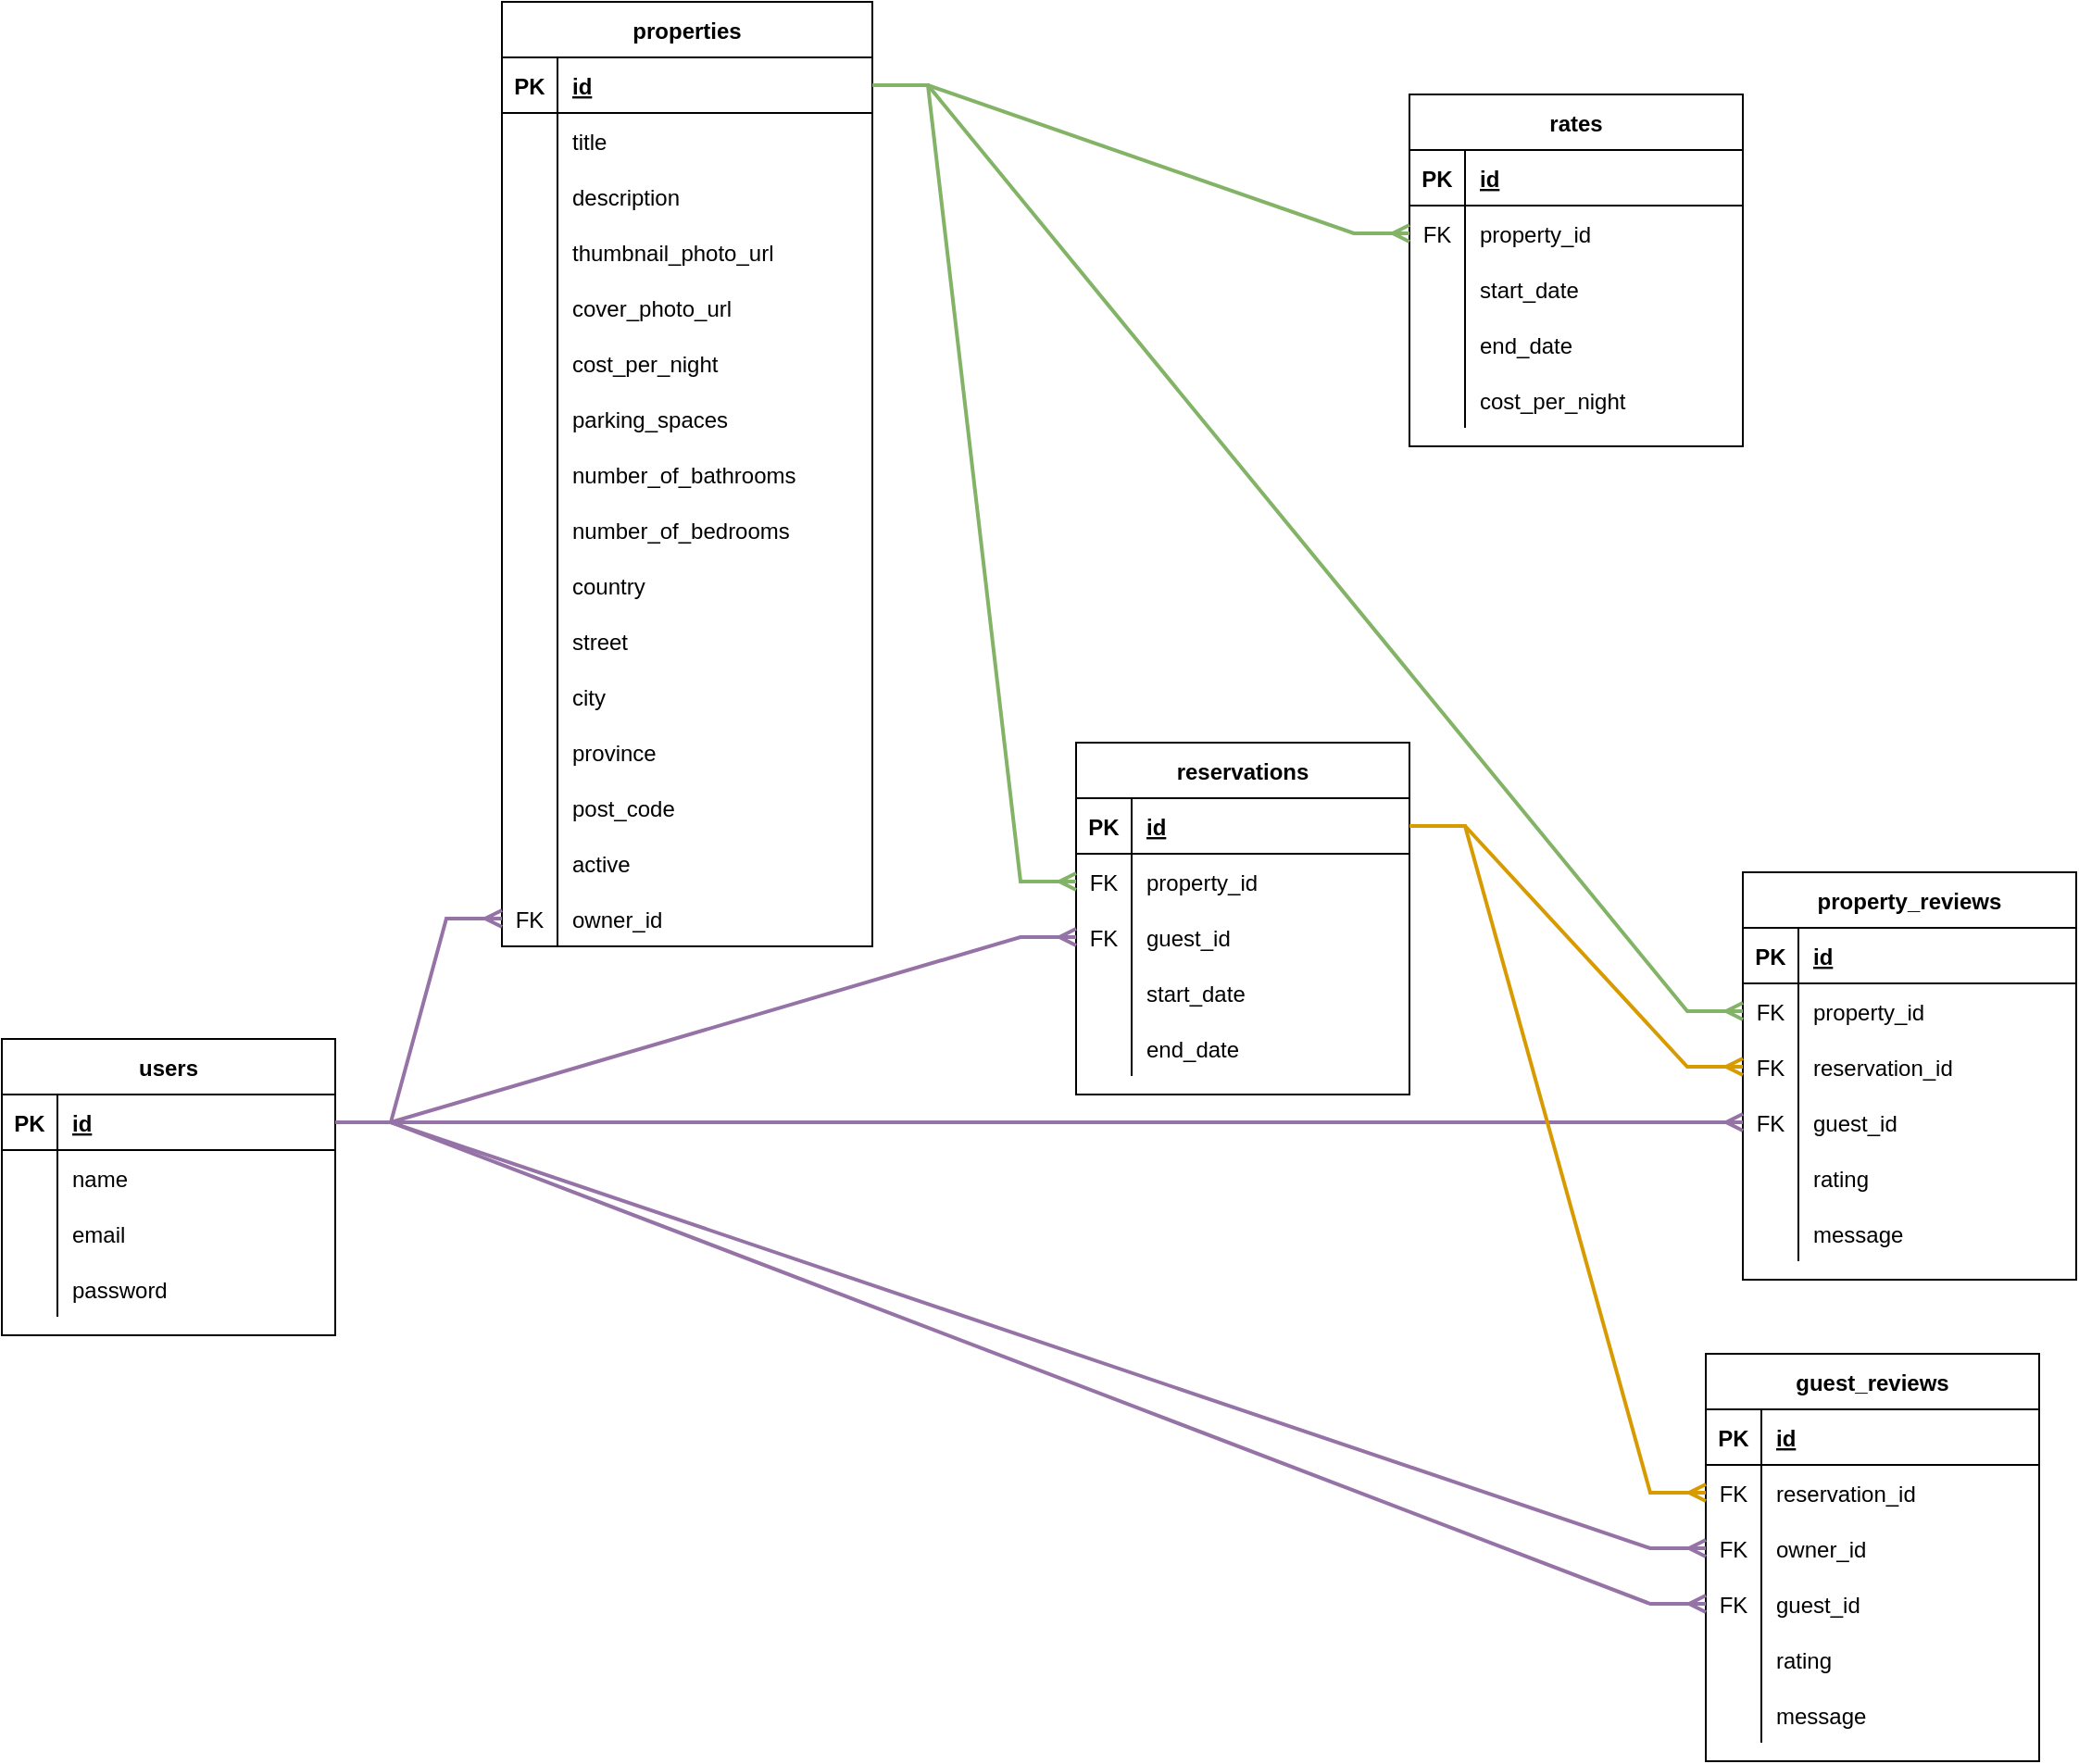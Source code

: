 <mxfile version="19.0.3" type="device"><diagram id="R2lEEEUBdFMjLlhIrx00" name="Page-1"><mxGraphModel dx="1186" dy="1780" grid="1" gridSize="10" guides="1" tooltips="1" connect="1" arrows="1" fold="1" page="1" pageScale="1" pageWidth="850" pageHeight="1100" math="0" shadow="0" extFonts="Permanent Marker^https://fonts.googleapis.com/css?family=Permanent+Marker"><root><mxCell id="0"/><mxCell id="1" parent="0"/><mxCell id="c3AM3skDPXiVAk3q1fIR-1" value="users" style="shape=table;startSize=30;container=1;collapsible=1;childLayout=tableLayout;fixedRows=1;rowLines=0;fontStyle=1;align=center;resizeLast=1;" parent="1" vertex="1"><mxGeometry x="90" y="-450" width="180" height="160" as="geometry"/></mxCell><mxCell id="c3AM3skDPXiVAk3q1fIR-2" value="" style="shape=tableRow;horizontal=0;startSize=0;swimlaneHead=0;swimlaneBody=0;fillColor=none;collapsible=0;dropTarget=0;points=[[0,0.5],[1,0.5]];portConstraint=eastwest;top=0;left=0;right=0;bottom=1;" parent="c3AM3skDPXiVAk3q1fIR-1" vertex="1"><mxGeometry y="30" width="180" height="30" as="geometry"/></mxCell><mxCell id="c3AM3skDPXiVAk3q1fIR-3" value="PK" style="shape=partialRectangle;connectable=0;fillColor=none;top=0;left=0;bottom=0;right=0;fontStyle=1;overflow=hidden;" parent="c3AM3skDPXiVAk3q1fIR-2" vertex="1"><mxGeometry width="30" height="30" as="geometry"><mxRectangle width="30" height="30" as="alternateBounds"/></mxGeometry></mxCell><mxCell id="c3AM3skDPXiVAk3q1fIR-4" value="id" style="shape=partialRectangle;connectable=0;fillColor=none;top=0;left=0;bottom=0;right=0;align=left;spacingLeft=6;fontStyle=5;overflow=hidden;" parent="c3AM3skDPXiVAk3q1fIR-2" vertex="1"><mxGeometry x="30" width="150" height="30" as="geometry"><mxRectangle width="150" height="30" as="alternateBounds"/></mxGeometry></mxCell><mxCell id="c3AM3skDPXiVAk3q1fIR-5" value="" style="shape=tableRow;horizontal=0;startSize=0;swimlaneHead=0;swimlaneBody=0;fillColor=none;collapsible=0;dropTarget=0;points=[[0,0.5],[1,0.5]];portConstraint=eastwest;top=0;left=0;right=0;bottom=0;" parent="c3AM3skDPXiVAk3q1fIR-1" vertex="1"><mxGeometry y="60" width="180" height="30" as="geometry"/></mxCell><mxCell id="c3AM3skDPXiVAk3q1fIR-6" value="" style="shape=partialRectangle;connectable=0;fillColor=none;top=0;left=0;bottom=0;right=0;editable=1;overflow=hidden;" parent="c3AM3skDPXiVAk3q1fIR-5" vertex="1"><mxGeometry width="30" height="30" as="geometry"><mxRectangle width="30" height="30" as="alternateBounds"/></mxGeometry></mxCell><mxCell id="c3AM3skDPXiVAk3q1fIR-7" value="name" style="shape=partialRectangle;connectable=0;fillColor=none;top=0;left=0;bottom=0;right=0;align=left;spacingLeft=6;overflow=hidden;" parent="c3AM3skDPXiVAk3q1fIR-5" vertex="1"><mxGeometry x="30" width="150" height="30" as="geometry"><mxRectangle width="150" height="30" as="alternateBounds"/></mxGeometry></mxCell><mxCell id="c3AM3skDPXiVAk3q1fIR-8" value="" style="shape=tableRow;horizontal=0;startSize=0;swimlaneHead=0;swimlaneBody=0;fillColor=none;collapsible=0;dropTarget=0;points=[[0,0.5],[1,0.5]];portConstraint=eastwest;top=0;left=0;right=0;bottom=0;" parent="c3AM3skDPXiVAk3q1fIR-1" vertex="1"><mxGeometry y="90" width="180" height="30" as="geometry"/></mxCell><mxCell id="c3AM3skDPXiVAk3q1fIR-9" value="" style="shape=partialRectangle;connectable=0;fillColor=none;top=0;left=0;bottom=0;right=0;editable=1;overflow=hidden;" parent="c3AM3skDPXiVAk3q1fIR-8" vertex="1"><mxGeometry width="30" height="30" as="geometry"><mxRectangle width="30" height="30" as="alternateBounds"/></mxGeometry></mxCell><mxCell id="c3AM3skDPXiVAk3q1fIR-10" value="email" style="shape=partialRectangle;connectable=0;fillColor=none;top=0;left=0;bottom=0;right=0;align=left;spacingLeft=6;overflow=hidden;" parent="c3AM3skDPXiVAk3q1fIR-8" vertex="1"><mxGeometry x="30" width="150" height="30" as="geometry"><mxRectangle width="150" height="30" as="alternateBounds"/></mxGeometry></mxCell><mxCell id="c3AM3skDPXiVAk3q1fIR-11" value="" style="shape=tableRow;horizontal=0;startSize=0;swimlaneHead=0;swimlaneBody=0;fillColor=none;collapsible=0;dropTarget=0;points=[[0,0.5],[1,0.5]];portConstraint=eastwest;top=0;left=0;right=0;bottom=0;" parent="c3AM3skDPXiVAk3q1fIR-1" vertex="1"><mxGeometry y="120" width="180" height="30" as="geometry"/></mxCell><mxCell id="c3AM3skDPXiVAk3q1fIR-12" value="" style="shape=partialRectangle;connectable=0;fillColor=none;top=0;left=0;bottom=0;right=0;editable=1;overflow=hidden;" parent="c3AM3skDPXiVAk3q1fIR-11" vertex="1"><mxGeometry width="30" height="30" as="geometry"><mxRectangle width="30" height="30" as="alternateBounds"/></mxGeometry></mxCell><mxCell id="c3AM3skDPXiVAk3q1fIR-13" value="password" style="shape=partialRectangle;connectable=0;fillColor=none;top=0;left=0;bottom=0;right=0;align=left;spacingLeft=6;overflow=hidden;" parent="c3AM3skDPXiVAk3q1fIR-11" vertex="1"><mxGeometry x="30" width="150" height="30" as="geometry"><mxRectangle width="150" height="30" as="alternateBounds"/></mxGeometry></mxCell><mxCell id="c3AM3skDPXiVAk3q1fIR-14" value="properties" style="shape=table;startSize=30;container=1;collapsible=1;childLayout=tableLayout;fixedRows=1;rowLines=0;fontStyle=1;align=center;resizeLast=1;" parent="1" vertex="1"><mxGeometry x="360" y="-1010" width="200" height="510" as="geometry"/></mxCell><mxCell id="c3AM3skDPXiVAk3q1fIR-15" value="" style="shape=tableRow;horizontal=0;startSize=0;swimlaneHead=0;swimlaneBody=0;fillColor=none;collapsible=0;dropTarget=0;points=[[0,0.5],[1,0.5]];portConstraint=eastwest;top=0;left=0;right=0;bottom=1;" parent="c3AM3skDPXiVAk3q1fIR-14" vertex="1"><mxGeometry y="30" width="200" height="30" as="geometry"/></mxCell><mxCell id="c3AM3skDPXiVAk3q1fIR-16" value="PK" style="shape=partialRectangle;connectable=0;fillColor=none;top=0;left=0;bottom=0;right=0;fontStyle=1;overflow=hidden;" parent="c3AM3skDPXiVAk3q1fIR-15" vertex="1"><mxGeometry width="30" height="30" as="geometry"><mxRectangle width="30" height="30" as="alternateBounds"/></mxGeometry></mxCell><mxCell id="c3AM3skDPXiVAk3q1fIR-17" value="id" style="shape=partialRectangle;connectable=0;fillColor=none;top=0;left=0;bottom=0;right=0;align=left;spacingLeft=6;fontStyle=5;overflow=hidden;" parent="c3AM3skDPXiVAk3q1fIR-15" vertex="1"><mxGeometry x="30" width="170" height="30" as="geometry"><mxRectangle width="170" height="30" as="alternateBounds"/></mxGeometry></mxCell><mxCell id="c3AM3skDPXiVAk3q1fIR-18" value="" style="shape=tableRow;horizontal=0;startSize=0;swimlaneHead=0;swimlaneBody=0;fillColor=none;collapsible=0;dropTarget=0;points=[[0,0.5],[1,0.5]];portConstraint=eastwest;top=0;left=0;right=0;bottom=0;" parent="c3AM3skDPXiVAk3q1fIR-14" vertex="1"><mxGeometry y="60" width="200" height="30" as="geometry"/></mxCell><mxCell id="c3AM3skDPXiVAk3q1fIR-19" value="" style="shape=partialRectangle;connectable=0;fillColor=none;top=0;left=0;bottom=0;right=0;editable=1;overflow=hidden;" parent="c3AM3skDPXiVAk3q1fIR-18" vertex="1"><mxGeometry width="30" height="30" as="geometry"><mxRectangle width="30" height="30" as="alternateBounds"/></mxGeometry></mxCell><mxCell id="c3AM3skDPXiVAk3q1fIR-20" value="title" style="shape=partialRectangle;connectable=0;fillColor=none;top=0;left=0;bottom=0;right=0;align=left;spacingLeft=6;overflow=hidden;" parent="c3AM3skDPXiVAk3q1fIR-18" vertex="1"><mxGeometry x="30" width="170" height="30" as="geometry"><mxRectangle width="170" height="30" as="alternateBounds"/></mxGeometry></mxCell><mxCell id="c3AM3skDPXiVAk3q1fIR-21" value="" style="shape=tableRow;horizontal=0;startSize=0;swimlaneHead=0;swimlaneBody=0;fillColor=none;collapsible=0;dropTarget=0;points=[[0,0.5],[1,0.5]];portConstraint=eastwest;top=0;left=0;right=0;bottom=0;" parent="c3AM3skDPXiVAk3q1fIR-14" vertex="1"><mxGeometry y="90" width="200" height="30" as="geometry"/></mxCell><mxCell id="c3AM3skDPXiVAk3q1fIR-22" value="" style="shape=partialRectangle;connectable=0;fillColor=none;top=0;left=0;bottom=0;right=0;editable=1;overflow=hidden;" parent="c3AM3skDPXiVAk3q1fIR-21" vertex="1"><mxGeometry width="30" height="30" as="geometry"><mxRectangle width="30" height="30" as="alternateBounds"/></mxGeometry></mxCell><mxCell id="c3AM3skDPXiVAk3q1fIR-23" value="description" style="shape=partialRectangle;connectable=0;fillColor=none;top=0;left=0;bottom=0;right=0;align=left;spacingLeft=6;overflow=hidden;" parent="c3AM3skDPXiVAk3q1fIR-21" vertex="1"><mxGeometry x="30" width="170" height="30" as="geometry"><mxRectangle width="170" height="30" as="alternateBounds"/></mxGeometry></mxCell><mxCell id="c3AM3skDPXiVAk3q1fIR-65" value="" style="shape=tableRow;horizontal=0;startSize=0;swimlaneHead=0;swimlaneBody=0;fillColor=none;collapsible=0;dropTarget=0;points=[[0,0.5],[1,0.5]];portConstraint=eastwest;top=0;left=0;right=0;bottom=0;" parent="c3AM3skDPXiVAk3q1fIR-14" vertex="1"><mxGeometry y="120" width="200" height="30" as="geometry"/></mxCell><mxCell id="c3AM3skDPXiVAk3q1fIR-66" value="" style="shape=partialRectangle;connectable=0;fillColor=none;top=0;left=0;bottom=0;right=0;editable=1;overflow=hidden;" parent="c3AM3skDPXiVAk3q1fIR-65" vertex="1"><mxGeometry width="30" height="30" as="geometry"><mxRectangle width="30" height="30" as="alternateBounds"/></mxGeometry></mxCell><mxCell id="c3AM3skDPXiVAk3q1fIR-67" value="thumbnail_photo_url" style="shape=partialRectangle;connectable=0;fillColor=none;top=0;left=0;bottom=0;right=0;align=left;spacingLeft=6;overflow=hidden;" parent="c3AM3skDPXiVAk3q1fIR-65" vertex="1"><mxGeometry x="30" width="170" height="30" as="geometry"><mxRectangle width="170" height="30" as="alternateBounds"/></mxGeometry></mxCell><mxCell id="c3AM3skDPXiVAk3q1fIR-68" value="" style="shape=tableRow;horizontal=0;startSize=0;swimlaneHead=0;swimlaneBody=0;fillColor=none;collapsible=0;dropTarget=0;points=[[0,0.5],[1,0.5]];portConstraint=eastwest;top=0;left=0;right=0;bottom=0;" parent="c3AM3skDPXiVAk3q1fIR-14" vertex="1"><mxGeometry y="150" width="200" height="30" as="geometry"/></mxCell><mxCell id="c3AM3skDPXiVAk3q1fIR-69" value="" style="shape=partialRectangle;connectable=0;fillColor=none;top=0;left=0;bottom=0;right=0;editable=1;overflow=hidden;" parent="c3AM3skDPXiVAk3q1fIR-68" vertex="1"><mxGeometry width="30" height="30" as="geometry"><mxRectangle width="30" height="30" as="alternateBounds"/></mxGeometry></mxCell><mxCell id="c3AM3skDPXiVAk3q1fIR-70" value="cover_photo_url" style="shape=partialRectangle;connectable=0;fillColor=none;top=0;left=0;bottom=0;right=0;align=left;spacingLeft=6;overflow=hidden;" parent="c3AM3skDPXiVAk3q1fIR-68" vertex="1"><mxGeometry x="30" width="170" height="30" as="geometry"><mxRectangle width="170" height="30" as="alternateBounds"/></mxGeometry></mxCell><mxCell id="c3AM3skDPXiVAk3q1fIR-24" value="" style="shape=tableRow;horizontal=0;startSize=0;swimlaneHead=0;swimlaneBody=0;fillColor=none;collapsible=0;dropTarget=0;points=[[0,0.5],[1,0.5]];portConstraint=eastwest;top=0;left=0;right=0;bottom=0;" parent="c3AM3skDPXiVAk3q1fIR-14" vertex="1"><mxGeometry y="180" width="200" height="30" as="geometry"/></mxCell><mxCell id="c3AM3skDPXiVAk3q1fIR-25" value="" style="shape=partialRectangle;connectable=0;fillColor=none;top=0;left=0;bottom=0;right=0;editable=1;overflow=hidden;" parent="c3AM3skDPXiVAk3q1fIR-24" vertex="1"><mxGeometry width="30" height="30" as="geometry"><mxRectangle width="30" height="30" as="alternateBounds"/></mxGeometry></mxCell><mxCell id="c3AM3skDPXiVAk3q1fIR-26" value="cost_per_night" style="shape=partialRectangle;connectable=0;fillColor=none;top=0;left=0;bottom=0;right=0;align=left;spacingLeft=6;overflow=hidden;" parent="c3AM3skDPXiVAk3q1fIR-24" vertex="1"><mxGeometry x="30" width="170" height="30" as="geometry"><mxRectangle width="170" height="30" as="alternateBounds"/></mxGeometry></mxCell><mxCell id="c3AM3skDPXiVAk3q1fIR-53" value="" style="shape=tableRow;horizontal=0;startSize=0;swimlaneHead=0;swimlaneBody=0;fillColor=none;collapsible=0;dropTarget=0;points=[[0,0.5],[1,0.5]];portConstraint=eastwest;top=0;left=0;right=0;bottom=0;" parent="c3AM3skDPXiVAk3q1fIR-14" vertex="1"><mxGeometry y="210" width="200" height="30" as="geometry"/></mxCell><mxCell id="c3AM3skDPXiVAk3q1fIR-54" value="" style="shape=partialRectangle;connectable=0;fillColor=none;top=0;left=0;bottom=0;right=0;editable=1;overflow=hidden;" parent="c3AM3skDPXiVAk3q1fIR-53" vertex="1"><mxGeometry width="30" height="30" as="geometry"><mxRectangle width="30" height="30" as="alternateBounds"/></mxGeometry></mxCell><mxCell id="c3AM3skDPXiVAk3q1fIR-55" value="parking_spaces" style="shape=partialRectangle;connectable=0;fillColor=none;top=0;left=0;bottom=0;right=0;align=left;spacingLeft=6;overflow=hidden;" parent="c3AM3skDPXiVAk3q1fIR-53" vertex="1"><mxGeometry x="30" width="170" height="30" as="geometry"><mxRectangle width="170" height="30" as="alternateBounds"/></mxGeometry></mxCell><mxCell id="c3AM3skDPXiVAk3q1fIR-56" value="" style="shape=tableRow;horizontal=0;startSize=0;swimlaneHead=0;swimlaneBody=0;fillColor=none;collapsible=0;dropTarget=0;points=[[0,0.5],[1,0.5]];portConstraint=eastwest;top=0;left=0;right=0;bottom=0;" parent="c3AM3skDPXiVAk3q1fIR-14" vertex="1"><mxGeometry y="240" width="200" height="30" as="geometry"/></mxCell><mxCell id="c3AM3skDPXiVAk3q1fIR-57" value="" style="shape=partialRectangle;connectable=0;fillColor=none;top=0;left=0;bottom=0;right=0;editable=1;overflow=hidden;" parent="c3AM3skDPXiVAk3q1fIR-56" vertex="1"><mxGeometry width="30" height="30" as="geometry"><mxRectangle width="30" height="30" as="alternateBounds"/></mxGeometry></mxCell><mxCell id="c3AM3skDPXiVAk3q1fIR-58" value="number_of_bathrooms" style="shape=partialRectangle;connectable=0;fillColor=none;top=0;left=0;bottom=0;right=0;align=left;spacingLeft=6;overflow=hidden;" parent="c3AM3skDPXiVAk3q1fIR-56" vertex="1"><mxGeometry x="30" width="170" height="30" as="geometry"><mxRectangle width="170" height="30" as="alternateBounds"/></mxGeometry></mxCell><mxCell id="c3AM3skDPXiVAk3q1fIR-59" value="" style="shape=tableRow;horizontal=0;startSize=0;swimlaneHead=0;swimlaneBody=0;fillColor=none;collapsible=0;dropTarget=0;points=[[0,0.5],[1,0.5]];portConstraint=eastwest;top=0;left=0;right=0;bottom=0;" parent="c3AM3skDPXiVAk3q1fIR-14" vertex="1"><mxGeometry y="270" width="200" height="30" as="geometry"/></mxCell><mxCell id="c3AM3skDPXiVAk3q1fIR-60" value="" style="shape=partialRectangle;connectable=0;fillColor=none;top=0;left=0;bottom=0;right=0;editable=1;overflow=hidden;" parent="c3AM3skDPXiVAk3q1fIR-59" vertex="1"><mxGeometry width="30" height="30" as="geometry"><mxRectangle width="30" height="30" as="alternateBounds"/></mxGeometry></mxCell><mxCell id="c3AM3skDPXiVAk3q1fIR-61" value="number_of_bedrooms" style="shape=partialRectangle;connectable=0;fillColor=none;top=0;left=0;bottom=0;right=0;align=left;spacingLeft=6;overflow=hidden;" parent="c3AM3skDPXiVAk3q1fIR-59" vertex="1"><mxGeometry x="30" width="170" height="30" as="geometry"><mxRectangle width="170" height="30" as="alternateBounds"/></mxGeometry></mxCell><mxCell id="c3AM3skDPXiVAk3q1fIR-71" value="" style="shape=tableRow;horizontal=0;startSize=0;swimlaneHead=0;swimlaneBody=0;fillColor=none;collapsible=0;dropTarget=0;points=[[0,0.5],[1,0.5]];portConstraint=eastwest;top=0;left=0;right=0;bottom=0;" parent="c3AM3skDPXiVAk3q1fIR-14" vertex="1"><mxGeometry y="300" width="200" height="30" as="geometry"/></mxCell><mxCell id="c3AM3skDPXiVAk3q1fIR-72" value="" style="shape=partialRectangle;connectable=0;fillColor=none;top=0;left=0;bottom=0;right=0;editable=1;overflow=hidden;" parent="c3AM3skDPXiVAk3q1fIR-71" vertex="1"><mxGeometry width="30" height="30" as="geometry"><mxRectangle width="30" height="30" as="alternateBounds"/></mxGeometry></mxCell><mxCell id="c3AM3skDPXiVAk3q1fIR-73" value="country" style="shape=partialRectangle;connectable=0;fillColor=none;top=0;left=0;bottom=0;right=0;align=left;spacingLeft=6;overflow=hidden;" parent="c3AM3skDPXiVAk3q1fIR-71" vertex="1"><mxGeometry x="30" width="170" height="30" as="geometry"><mxRectangle width="170" height="30" as="alternateBounds"/></mxGeometry></mxCell><mxCell id="rz5z0pc4zpwGWuySqX_o-4" value="" style="shape=tableRow;horizontal=0;startSize=0;swimlaneHead=0;swimlaneBody=0;fillColor=none;collapsible=0;dropTarget=0;points=[[0,0.5],[1,0.5]];portConstraint=eastwest;top=0;left=0;right=0;bottom=0;" parent="c3AM3skDPXiVAk3q1fIR-14" vertex="1"><mxGeometry y="330" width="200" height="30" as="geometry"/></mxCell><mxCell id="rz5z0pc4zpwGWuySqX_o-5" value="" style="shape=partialRectangle;connectable=0;fillColor=none;top=0;left=0;bottom=0;right=0;editable=1;overflow=hidden;" parent="rz5z0pc4zpwGWuySqX_o-4" vertex="1"><mxGeometry width="30" height="30" as="geometry"><mxRectangle width="30" height="30" as="alternateBounds"/></mxGeometry></mxCell><mxCell id="rz5z0pc4zpwGWuySqX_o-6" value="street" style="shape=partialRectangle;connectable=0;fillColor=none;top=0;left=0;bottom=0;right=0;align=left;spacingLeft=6;overflow=hidden;" parent="rz5z0pc4zpwGWuySqX_o-4" vertex="1"><mxGeometry x="30" width="170" height="30" as="geometry"><mxRectangle width="170" height="30" as="alternateBounds"/></mxGeometry></mxCell><mxCell id="rz5z0pc4zpwGWuySqX_o-7" value="" style="shape=tableRow;horizontal=0;startSize=0;swimlaneHead=0;swimlaneBody=0;fillColor=none;collapsible=0;dropTarget=0;points=[[0,0.5],[1,0.5]];portConstraint=eastwest;top=0;left=0;right=0;bottom=0;" parent="c3AM3skDPXiVAk3q1fIR-14" vertex="1"><mxGeometry y="360" width="200" height="30" as="geometry"/></mxCell><mxCell id="rz5z0pc4zpwGWuySqX_o-8" value="" style="shape=partialRectangle;connectable=0;fillColor=none;top=0;left=0;bottom=0;right=0;editable=1;overflow=hidden;" parent="rz5z0pc4zpwGWuySqX_o-7" vertex="1"><mxGeometry width="30" height="30" as="geometry"><mxRectangle width="30" height="30" as="alternateBounds"/></mxGeometry></mxCell><mxCell id="rz5z0pc4zpwGWuySqX_o-9" value="city" style="shape=partialRectangle;connectable=0;fillColor=none;top=0;left=0;bottom=0;right=0;align=left;spacingLeft=6;overflow=hidden;" parent="rz5z0pc4zpwGWuySqX_o-7" vertex="1"><mxGeometry x="30" width="170" height="30" as="geometry"><mxRectangle width="170" height="30" as="alternateBounds"/></mxGeometry></mxCell><mxCell id="rz5z0pc4zpwGWuySqX_o-10" value="" style="shape=tableRow;horizontal=0;startSize=0;swimlaneHead=0;swimlaneBody=0;fillColor=none;collapsible=0;dropTarget=0;points=[[0,0.5],[1,0.5]];portConstraint=eastwest;top=0;left=0;right=0;bottom=0;" parent="c3AM3skDPXiVAk3q1fIR-14" vertex="1"><mxGeometry y="390" width="200" height="30" as="geometry"/></mxCell><mxCell id="rz5z0pc4zpwGWuySqX_o-11" value="" style="shape=partialRectangle;connectable=0;fillColor=none;top=0;left=0;bottom=0;right=0;editable=1;overflow=hidden;" parent="rz5z0pc4zpwGWuySqX_o-10" vertex="1"><mxGeometry width="30" height="30" as="geometry"><mxRectangle width="30" height="30" as="alternateBounds"/></mxGeometry></mxCell><mxCell id="rz5z0pc4zpwGWuySqX_o-12" value="province" style="shape=partialRectangle;connectable=0;fillColor=none;top=0;left=0;bottom=0;right=0;align=left;spacingLeft=6;overflow=hidden;" parent="rz5z0pc4zpwGWuySqX_o-10" vertex="1"><mxGeometry x="30" width="170" height="30" as="geometry"><mxRectangle width="170" height="30" as="alternateBounds"/></mxGeometry></mxCell><mxCell id="rz5z0pc4zpwGWuySqX_o-13" value="" style="shape=tableRow;horizontal=0;startSize=0;swimlaneHead=0;swimlaneBody=0;fillColor=none;collapsible=0;dropTarget=0;points=[[0,0.5],[1,0.5]];portConstraint=eastwest;top=0;left=0;right=0;bottom=0;" parent="c3AM3skDPXiVAk3q1fIR-14" vertex="1"><mxGeometry y="420" width="200" height="30" as="geometry"/></mxCell><mxCell id="rz5z0pc4zpwGWuySqX_o-14" value="" style="shape=partialRectangle;connectable=0;fillColor=none;top=0;left=0;bottom=0;right=0;editable=1;overflow=hidden;" parent="rz5z0pc4zpwGWuySqX_o-13" vertex="1"><mxGeometry width="30" height="30" as="geometry"><mxRectangle width="30" height="30" as="alternateBounds"/></mxGeometry></mxCell><mxCell id="rz5z0pc4zpwGWuySqX_o-15" value="post_code" style="shape=partialRectangle;connectable=0;fillColor=none;top=0;left=0;bottom=0;right=0;align=left;spacingLeft=6;overflow=hidden;" parent="rz5z0pc4zpwGWuySqX_o-13" vertex="1"><mxGeometry x="30" width="170" height="30" as="geometry"><mxRectangle width="170" height="30" as="alternateBounds"/></mxGeometry></mxCell><mxCell id="rz5z0pc4zpwGWuySqX_o-16" value="" style="shape=tableRow;horizontal=0;startSize=0;swimlaneHead=0;swimlaneBody=0;fillColor=none;collapsible=0;dropTarget=0;points=[[0,0.5],[1,0.5]];portConstraint=eastwest;top=0;left=0;right=0;bottom=0;" parent="c3AM3skDPXiVAk3q1fIR-14" vertex="1"><mxGeometry y="450" width="200" height="30" as="geometry"/></mxCell><mxCell id="rz5z0pc4zpwGWuySqX_o-17" value="" style="shape=partialRectangle;connectable=0;fillColor=none;top=0;left=0;bottom=0;right=0;editable=1;overflow=hidden;" parent="rz5z0pc4zpwGWuySqX_o-16" vertex="1"><mxGeometry width="30" height="30" as="geometry"><mxRectangle width="30" height="30" as="alternateBounds"/></mxGeometry></mxCell><mxCell id="rz5z0pc4zpwGWuySqX_o-18" value="active" style="shape=partialRectangle;connectable=0;fillColor=none;top=0;left=0;bottom=0;right=0;align=left;spacingLeft=6;overflow=hidden;" parent="rz5z0pc4zpwGWuySqX_o-16" vertex="1"><mxGeometry x="30" width="170" height="30" as="geometry"><mxRectangle width="170" height="30" as="alternateBounds"/></mxGeometry></mxCell><mxCell id="c3AM3skDPXiVAk3q1fIR-74" value="" style="shape=tableRow;horizontal=0;startSize=0;swimlaneHead=0;swimlaneBody=0;fillColor=none;collapsible=0;dropTarget=0;points=[[0,0.5],[1,0.5]];portConstraint=eastwest;top=0;left=0;right=0;bottom=0;" parent="c3AM3skDPXiVAk3q1fIR-14" vertex="1"><mxGeometry y="480" width="200" height="30" as="geometry"/></mxCell><mxCell id="c3AM3skDPXiVAk3q1fIR-75" value="FK" style="shape=partialRectangle;connectable=0;fillColor=none;top=0;left=0;bottom=0;right=0;editable=1;overflow=hidden;" parent="c3AM3skDPXiVAk3q1fIR-74" vertex="1"><mxGeometry width="30" height="30" as="geometry"><mxRectangle width="30" height="30" as="alternateBounds"/></mxGeometry></mxCell><mxCell id="c3AM3skDPXiVAk3q1fIR-76" value="owner_id" style="shape=partialRectangle;connectable=0;fillColor=none;top=0;left=0;bottom=0;right=0;align=left;spacingLeft=6;overflow=hidden;" parent="c3AM3skDPXiVAk3q1fIR-74" vertex="1"><mxGeometry x="30" width="170" height="30" as="geometry"><mxRectangle width="170" height="30" as="alternateBounds"/></mxGeometry></mxCell><mxCell id="c3AM3skDPXiVAk3q1fIR-27" value="reservations" style="shape=table;startSize=30;container=1;collapsible=1;childLayout=tableLayout;fixedRows=1;rowLines=0;fontStyle=1;align=center;resizeLast=1;" parent="1" vertex="1"><mxGeometry x="670" y="-610" width="180" height="190" as="geometry"/></mxCell><mxCell id="c3AM3skDPXiVAk3q1fIR-28" value="" style="shape=tableRow;horizontal=0;startSize=0;swimlaneHead=0;swimlaneBody=0;fillColor=none;collapsible=0;dropTarget=0;points=[[0,0.5],[1,0.5]];portConstraint=eastwest;top=0;left=0;right=0;bottom=1;" parent="c3AM3skDPXiVAk3q1fIR-27" vertex="1"><mxGeometry y="30" width="180" height="30" as="geometry"/></mxCell><mxCell id="c3AM3skDPXiVAk3q1fIR-29" value="PK" style="shape=partialRectangle;connectable=0;fillColor=none;top=0;left=0;bottom=0;right=0;fontStyle=1;overflow=hidden;" parent="c3AM3skDPXiVAk3q1fIR-28" vertex="1"><mxGeometry width="30" height="30" as="geometry"><mxRectangle width="30" height="30" as="alternateBounds"/></mxGeometry></mxCell><mxCell id="c3AM3skDPXiVAk3q1fIR-30" value="id" style="shape=partialRectangle;connectable=0;fillColor=none;top=0;left=0;bottom=0;right=0;align=left;spacingLeft=6;fontStyle=5;overflow=hidden;" parent="c3AM3skDPXiVAk3q1fIR-28" vertex="1"><mxGeometry x="30" width="150" height="30" as="geometry"><mxRectangle width="150" height="30" as="alternateBounds"/></mxGeometry></mxCell><mxCell id="c3AM3skDPXiVAk3q1fIR-77" value="" style="shape=tableRow;horizontal=0;startSize=0;swimlaneHead=0;swimlaneBody=0;fillColor=none;collapsible=0;dropTarget=0;points=[[0,0.5],[1,0.5]];portConstraint=eastwest;top=0;left=0;right=0;bottom=0;" parent="c3AM3skDPXiVAk3q1fIR-27" vertex="1"><mxGeometry y="60" width="180" height="30" as="geometry"/></mxCell><mxCell id="c3AM3skDPXiVAk3q1fIR-78" value="FK" style="shape=partialRectangle;connectable=0;fillColor=none;top=0;left=0;bottom=0;right=0;editable=1;overflow=hidden;" parent="c3AM3skDPXiVAk3q1fIR-77" vertex="1"><mxGeometry width="30" height="30" as="geometry"><mxRectangle width="30" height="30" as="alternateBounds"/></mxGeometry></mxCell><mxCell id="c3AM3skDPXiVAk3q1fIR-79" value="property_id" style="shape=partialRectangle;connectable=0;fillColor=none;top=0;left=0;bottom=0;right=0;align=left;spacingLeft=6;overflow=hidden;" parent="c3AM3skDPXiVAk3q1fIR-77" vertex="1"><mxGeometry x="30" width="150" height="30" as="geometry"><mxRectangle width="150" height="30" as="alternateBounds"/></mxGeometry></mxCell><mxCell id="c3AM3skDPXiVAk3q1fIR-37" value="" style="shape=tableRow;horizontal=0;startSize=0;swimlaneHead=0;swimlaneBody=0;fillColor=none;collapsible=0;dropTarget=0;points=[[0,0.5],[1,0.5]];portConstraint=eastwest;top=0;left=0;right=0;bottom=0;" parent="c3AM3skDPXiVAk3q1fIR-27" vertex="1"><mxGeometry y="90" width="180" height="30" as="geometry"/></mxCell><mxCell id="c3AM3skDPXiVAk3q1fIR-38" value="FK" style="shape=partialRectangle;connectable=0;fillColor=none;top=0;left=0;bottom=0;right=0;editable=1;overflow=hidden;" parent="c3AM3skDPXiVAk3q1fIR-37" vertex="1"><mxGeometry width="30" height="30" as="geometry"><mxRectangle width="30" height="30" as="alternateBounds"/></mxGeometry></mxCell><mxCell id="c3AM3skDPXiVAk3q1fIR-39" value="guest_id" style="shape=partialRectangle;connectable=0;fillColor=none;top=0;left=0;bottom=0;right=0;align=left;spacingLeft=6;overflow=hidden;" parent="c3AM3skDPXiVAk3q1fIR-37" vertex="1"><mxGeometry x="30" width="150" height="30" as="geometry"><mxRectangle width="150" height="30" as="alternateBounds"/></mxGeometry></mxCell><mxCell id="c3AM3skDPXiVAk3q1fIR-31" value="" style="shape=tableRow;horizontal=0;startSize=0;swimlaneHead=0;swimlaneBody=0;fillColor=none;collapsible=0;dropTarget=0;points=[[0,0.5],[1,0.5]];portConstraint=eastwest;top=0;left=0;right=0;bottom=0;" parent="c3AM3skDPXiVAk3q1fIR-27" vertex="1"><mxGeometry y="120" width="180" height="30" as="geometry"/></mxCell><mxCell id="c3AM3skDPXiVAk3q1fIR-32" value="" style="shape=partialRectangle;connectable=0;fillColor=none;top=0;left=0;bottom=0;right=0;editable=1;overflow=hidden;" parent="c3AM3skDPXiVAk3q1fIR-31" vertex="1"><mxGeometry width="30" height="30" as="geometry"><mxRectangle width="30" height="30" as="alternateBounds"/></mxGeometry></mxCell><mxCell id="c3AM3skDPXiVAk3q1fIR-33" value="start_date" style="shape=partialRectangle;connectable=0;fillColor=none;top=0;left=0;bottom=0;right=0;align=left;spacingLeft=6;overflow=hidden;" parent="c3AM3skDPXiVAk3q1fIR-31" vertex="1"><mxGeometry x="30" width="150" height="30" as="geometry"><mxRectangle width="150" height="30" as="alternateBounds"/></mxGeometry></mxCell><mxCell id="c3AM3skDPXiVAk3q1fIR-34" value="" style="shape=tableRow;horizontal=0;startSize=0;swimlaneHead=0;swimlaneBody=0;fillColor=none;collapsible=0;dropTarget=0;points=[[0,0.5],[1,0.5]];portConstraint=eastwest;top=0;left=0;right=0;bottom=0;" parent="c3AM3skDPXiVAk3q1fIR-27" vertex="1"><mxGeometry y="150" width="180" height="30" as="geometry"/></mxCell><mxCell id="c3AM3skDPXiVAk3q1fIR-35" value="" style="shape=partialRectangle;connectable=0;fillColor=none;top=0;left=0;bottom=0;right=0;editable=1;overflow=hidden;" parent="c3AM3skDPXiVAk3q1fIR-34" vertex="1"><mxGeometry width="30" height="30" as="geometry"><mxRectangle width="30" height="30" as="alternateBounds"/></mxGeometry></mxCell><mxCell id="c3AM3skDPXiVAk3q1fIR-36" value="end_date" style="shape=partialRectangle;connectable=0;fillColor=none;top=0;left=0;bottom=0;right=0;align=left;spacingLeft=6;overflow=hidden;" parent="c3AM3skDPXiVAk3q1fIR-34" vertex="1"><mxGeometry x="30" width="150" height="30" as="geometry"><mxRectangle width="150" height="30" as="alternateBounds"/></mxGeometry></mxCell><mxCell id="c3AM3skDPXiVAk3q1fIR-40" value="property_reviews" style="shape=table;startSize=30;container=1;collapsible=1;childLayout=tableLayout;fixedRows=1;rowLines=0;fontStyle=1;align=center;resizeLast=1;" parent="1" vertex="1"><mxGeometry x="1030" y="-540" width="180" height="220" as="geometry"/></mxCell><mxCell id="c3AM3skDPXiVAk3q1fIR-41" value="" style="shape=tableRow;horizontal=0;startSize=0;swimlaneHead=0;swimlaneBody=0;fillColor=none;collapsible=0;dropTarget=0;points=[[0,0.5],[1,0.5]];portConstraint=eastwest;top=0;left=0;right=0;bottom=1;" parent="c3AM3skDPXiVAk3q1fIR-40" vertex="1"><mxGeometry y="30" width="180" height="30" as="geometry"/></mxCell><mxCell id="c3AM3skDPXiVAk3q1fIR-42" value="PK" style="shape=partialRectangle;connectable=0;fillColor=none;top=0;left=0;bottom=0;right=0;fontStyle=1;overflow=hidden;" parent="c3AM3skDPXiVAk3q1fIR-41" vertex="1"><mxGeometry width="30" height="30" as="geometry"><mxRectangle width="30" height="30" as="alternateBounds"/></mxGeometry></mxCell><mxCell id="c3AM3skDPXiVAk3q1fIR-43" value="id" style="shape=partialRectangle;connectable=0;fillColor=none;top=0;left=0;bottom=0;right=0;align=left;spacingLeft=6;fontStyle=5;overflow=hidden;" parent="c3AM3skDPXiVAk3q1fIR-41" vertex="1"><mxGeometry x="30" width="150" height="30" as="geometry"><mxRectangle width="150" height="30" as="alternateBounds"/></mxGeometry></mxCell><mxCell id="rz5z0pc4zpwGWuySqX_o-19" value="" style="shape=tableRow;horizontal=0;startSize=0;swimlaneHead=0;swimlaneBody=0;fillColor=none;collapsible=0;dropTarget=0;points=[[0,0.5],[1,0.5]];portConstraint=eastwest;top=0;left=0;right=0;bottom=0;" parent="c3AM3skDPXiVAk3q1fIR-40" vertex="1"><mxGeometry y="60" width="180" height="30" as="geometry"/></mxCell><mxCell id="rz5z0pc4zpwGWuySqX_o-20" value="FK" style="shape=partialRectangle;connectable=0;fillColor=none;top=0;left=0;bottom=0;right=0;editable=1;overflow=hidden;" parent="rz5z0pc4zpwGWuySqX_o-19" vertex="1"><mxGeometry width="30" height="30" as="geometry"><mxRectangle width="30" height="30" as="alternateBounds"/></mxGeometry></mxCell><mxCell id="rz5z0pc4zpwGWuySqX_o-21" value="property_id" style="shape=partialRectangle;connectable=0;fillColor=none;top=0;left=0;bottom=0;right=0;align=left;spacingLeft=6;overflow=hidden;" parent="rz5z0pc4zpwGWuySqX_o-19" vertex="1"><mxGeometry x="30" width="150" height="30" as="geometry"><mxRectangle width="150" height="30" as="alternateBounds"/></mxGeometry></mxCell><mxCell id="rz5z0pc4zpwGWuySqX_o-22" value="" style="shape=tableRow;horizontal=0;startSize=0;swimlaneHead=0;swimlaneBody=0;fillColor=none;collapsible=0;dropTarget=0;points=[[0,0.5],[1,0.5]];portConstraint=eastwest;top=0;left=0;right=0;bottom=0;" parent="c3AM3skDPXiVAk3q1fIR-40" vertex="1"><mxGeometry y="90" width="180" height="30" as="geometry"/></mxCell><mxCell id="rz5z0pc4zpwGWuySqX_o-23" value="FK" style="shape=partialRectangle;connectable=0;fillColor=none;top=0;left=0;bottom=0;right=0;editable=1;overflow=hidden;" parent="rz5z0pc4zpwGWuySqX_o-22" vertex="1"><mxGeometry width="30" height="30" as="geometry"><mxRectangle width="30" height="30" as="alternateBounds"/></mxGeometry></mxCell><mxCell id="rz5z0pc4zpwGWuySqX_o-24" value="reservation_id" style="shape=partialRectangle;connectable=0;fillColor=none;top=0;left=0;bottom=0;right=0;align=left;spacingLeft=6;overflow=hidden;" parent="rz5z0pc4zpwGWuySqX_o-22" vertex="1"><mxGeometry x="30" width="150" height="30" as="geometry"><mxRectangle width="150" height="30" as="alternateBounds"/></mxGeometry></mxCell><mxCell id="c3AM3skDPXiVAk3q1fIR-50" value="" style="shape=tableRow;horizontal=0;startSize=0;swimlaneHead=0;swimlaneBody=0;fillColor=none;collapsible=0;dropTarget=0;points=[[0,0.5],[1,0.5]];portConstraint=eastwest;top=0;left=0;right=0;bottom=0;" parent="c3AM3skDPXiVAk3q1fIR-40" vertex="1"><mxGeometry y="120" width="180" height="30" as="geometry"/></mxCell><mxCell id="c3AM3skDPXiVAk3q1fIR-51" value="FK" style="shape=partialRectangle;connectable=0;fillColor=none;top=0;left=0;bottom=0;right=0;editable=1;overflow=hidden;" parent="c3AM3skDPXiVAk3q1fIR-50" vertex="1"><mxGeometry width="30" height="30" as="geometry"><mxRectangle width="30" height="30" as="alternateBounds"/></mxGeometry></mxCell><mxCell id="c3AM3skDPXiVAk3q1fIR-52" value="guest_id" style="shape=partialRectangle;connectable=0;fillColor=none;top=0;left=0;bottom=0;right=0;align=left;spacingLeft=6;overflow=hidden;" parent="c3AM3skDPXiVAk3q1fIR-50" vertex="1"><mxGeometry x="30" width="150" height="30" as="geometry"><mxRectangle width="150" height="30" as="alternateBounds"/></mxGeometry></mxCell><mxCell id="c3AM3skDPXiVAk3q1fIR-47" value="" style="shape=tableRow;horizontal=0;startSize=0;swimlaneHead=0;swimlaneBody=0;fillColor=none;collapsible=0;dropTarget=0;points=[[0,0.5],[1,0.5]];portConstraint=eastwest;top=0;left=0;right=0;bottom=0;" parent="c3AM3skDPXiVAk3q1fIR-40" vertex="1"><mxGeometry y="150" width="180" height="30" as="geometry"/></mxCell><mxCell id="c3AM3skDPXiVAk3q1fIR-48" value="" style="shape=partialRectangle;connectable=0;fillColor=none;top=0;left=0;bottom=0;right=0;editable=1;overflow=hidden;" parent="c3AM3skDPXiVAk3q1fIR-47" vertex="1"><mxGeometry width="30" height="30" as="geometry"><mxRectangle width="30" height="30" as="alternateBounds"/></mxGeometry></mxCell><mxCell id="c3AM3skDPXiVAk3q1fIR-49" value="rating" style="shape=partialRectangle;connectable=0;fillColor=none;top=0;left=0;bottom=0;right=0;align=left;spacingLeft=6;overflow=hidden;" parent="c3AM3skDPXiVAk3q1fIR-47" vertex="1"><mxGeometry x="30" width="150" height="30" as="geometry"><mxRectangle width="150" height="30" as="alternateBounds"/></mxGeometry></mxCell><mxCell id="c3AM3skDPXiVAk3q1fIR-44" value="" style="shape=tableRow;horizontal=0;startSize=0;swimlaneHead=0;swimlaneBody=0;fillColor=none;collapsible=0;dropTarget=0;points=[[0,0.5],[1,0.5]];portConstraint=eastwest;top=0;left=0;right=0;bottom=0;" parent="c3AM3skDPXiVAk3q1fIR-40" vertex="1"><mxGeometry y="180" width="180" height="30" as="geometry"/></mxCell><mxCell id="c3AM3skDPXiVAk3q1fIR-45" value="" style="shape=partialRectangle;connectable=0;fillColor=none;top=0;left=0;bottom=0;right=0;editable=1;overflow=hidden;" parent="c3AM3skDPXiVAk3q1fIR-44" vertex="1"><mxGeometry width="30" height="30" as="geometry"><mxRectangle width="30" height="30" as="alternateBounds"/></mxGeometry></mxCell><mxCell id="c3AM3skDPXiVAk3q1fIR-46" value="message" style="shape=partialRectangle;connectable=0;fillColor=none;top=0;left=0;bottom=0;right=0;align=left;spacingLeft=6;overflow=hidden;" parent="c3AM3skDPXiVAk3q1fIR-44" vertex="1"><mxGeometry x="30" width="150" height="30" as="geometry"><mxRectangle width="150" height="30" as="alternateBounds"/></mxGeometry></mxCell><mxCell id="c3AM3skDPXiVAk3q1fIR-80" value="" style="edgeStyle=entityRelationEdgeStyle;fontSize=12;html=1;endArrow=ERmany;rounded=0;entryX=0;entryY=0.5;entryDx=0;entryDy=0;exitX=1;exitY=0.5;exitDx=0;exitDy=0;fillColor=#e1d5e7;strokeColor=#9673a6;strokeWidth=2;" parent="1" source="c3AM3skDPXiVAk3q1fIR-2" target="c3AM3skDPXiVAk3q1fIR-74" edge="1"><mxGeometry width="100" height="100" relative="1" as="geometry"><mxPoint x="300" y="-335" as="sourcePoint"/><mxPoint x="480" y="210" as="targetPoint"/></mxGeometry></mxCell><mxCell id="c3AM3skDPXiVAk3q1fIR-81" value="" style="edgeStyle=entityRelationEdgeStyle;fontSize=12;html=1;endArrow=ERmany;rounded=0;exitX=1;exitY=0.5;exitDx=0;exitDy=0;entryX=0;entryY=0.5;entryDx=0;entryDy=0;fillColor=#e1d5e7;strokeColor=#9673a6;strokeWidth=2;" parent="1" source="c3AM3skDPXiVAk3q1fIR-2" target="c3AM3skDPXiVAk3q1fIR-37" edge="1"><mxGeometry width="100" height="100" relative="1" as="geometry"><mxPoint x="380" y="150" as="sourcePoint"/><mxPoint x="480" y="50" as="targetPoint"/></mxGeometry></mxCell><mxCell id="rz5z0pc4zpwGWuySqX_o-32" value="" style="edgeStyle=entityRelationEdgeStyle;fontSize=12;html=1;endArrow=ERmany;rounded=0;exitX=1;exitY=0.5;exitDx=0;exitDy=0;entryX=0;entryY=0.5;entryDx=0;entryDy=0;fillColor=#d5e8d4;strokeColor=#82b366;strokeWidth=2;" parent="1" source="c3AM3skDPXiVAk3q1fIR-15" target="c3AM3skDPXiVAk3q1fIR-77" edge="1"><mxGeometry width="100" height="100" relative="1" as="geometry"><mxPoint x="550" y="-300" as="sourcePoint"/><mxPoint x="650" y="-400" as="targetPoint"/></mxGeometry></mxCell><mxCell id="rz5z0pc4zpwGWuySqX_o-35" value="" style="edgeStyle=entityRelationEdgeStyle;fontSize=12;html=1;endArrow=ERmany;rounded=0;exitX=1;exitY=0.5;exitDx=0;exitDy=0;entryX=0;entryY=0.5;entryDx=0;entryDy=0;fillColor=#e1d5e7;strokeColor=#9673a6;strokeWidth=2;" parent="1" source="c3AM3skDPXiVAk3q1fIR-2" target="c3AM3skDPXiVAk3q1fIR-50" edge="1"><mxGeometry width="100" height="100" relative="1" as="geometry"><mxPoint x="610" y="-420" as="sourcePoint"/><mxPoint x="710" y="-520" as="targetPoint"/></mxGeometry></mxCell><mxCell id="rz5z0pc4zpwGWuySqX_o-36" value="" style="edgeStyle=entityRelationEdgeStyle;fontSize=12;html=1;endArrow=ERmany;rounded=0;exitX=1;exitY=0.5;exitDx=0;exitDy=0;entryX=0;entryY=0.5;entryDx=0;entryDy=0;fillColor=#d5e8d4;strokeColor=#82b366;strokeWidth=2;" parent="1" source="c3AM3skDPXiVAk3q1fIR-15" target="rz5z0pc4zpwGWuySqX_o-19" edge="1"><mxGeometry width="100" height="100" relative="1" as="geometry"><mxPoint x="610" y="-420" as="sourcePoint"/><mxPoint x="710" y="-520" as="targetPoint"/></mxGeometry></mxCell><mxCell id="rz5z0pc4zpwGWuySqX_o-38" value="" style="edgeStyle=entityRelationEdgeStyle;fontSize=12;html=1;endArrow=ERmany;rounded=0;entryX=0;entryY=0.5;entryDx=0;entryDy=0;exitX=1;exitY=0.5;exitDx=0;exitDy=0;fillColor=#ffe6cc;strokeColor=#d79b00;strokeWidth=2;" parent="1" source="c3AM3skDPXiVAk3q1fIR-28" target="rz5z0pc4zpwGWuySqX_o-22" edge="1"><mxGeometry width="100" height="100" relative="1" as="geometry"><mxPoint x="690" y="-580" as="sourcePoint"/><mxPoint x="790" y="-680" as="targetPoint"/></mxGeometry></mxCell><mxCell id="Jg7UfJrxWXRvuMPbzdcV-1" value="rates" style="shape=table;startSize=30;container=1;collapsible=1;childLayout=tableLayout;fixedRows=1;rowLines=0;fontStyle=1;align=center;resizeLast=1;" parent="1" vertex="1"><mxGeometry x="850" y="-960" width="180" height="190" as="geometry"/></mxCell><mxCell id="Jg7UfJrxWXRvuMPbzdcV-2" value="" style="shape=tableRow;horizontal=0;startSize=0;swimlaneHead=0;swimlaneBody=0;fillColor=none;collapsible=0;dropTarget=0;points=[[0,0.5],[1,0.5]];portConstraint=eastwest;top=0;left=0;right=0;bottom=1;" parent="Jg7UfJrxWXRvuMPbzdcV-1" vertex="1"><mxGeometry y="30" width="180" height="30" as="geometry"/></mxCell><mxCell id="Jg7UfJrxWXRvuMPbzdcV-3" value="PK" style="shape=partialRectangle;connectable=0;fillColor=none;top=0;left=0;bottom=0;right=0;fontStyle=1;overflow=hidden;" parent="Jg7UfJrxWXRvuMPbzdcV-2" vertex="1"><mxGeometry width="30" height="30" as="geometry"><mxRectangle width="30" height="30" as="alternateBounds"/></mxGeometry></mxCell><mxCell id="Jg7UfJrxWXRvuMPbzdcV-4" value="id" style="shape=partialRectangle;connectable=0;fillColor=none;top=0;left=0;bottom=0;right=0;align=left;spacingLeft=6;fontStyle=5;overflow=hidden;" parent="Jg7UfJrxWXRvuMPbzdcV-2" vertex="1"><mxGeometry x="30" width="150" height="30" as="geometry"><mxRectangle width="150" height="30" as="alternateBounds"/></mxGeometry></mxCell><mxCell id="Jg7UfJrxWXRvuMPbzdcV-5" value="" style="shape=tableRow;horizontal=0;startSize=0;swimlaneHead=0;swimlaneBody=0;fillColor=none;collapsible=0;dropTarget=0;points=[[0,0.5],[1,0.5]];portConstraint=eastwest;top=0;left=0;right=0;bottom=0;" parent="Jg7UfJrxWXRvuMPbzdcV-1" vertex="1"><mxGeometry y="60" width="180" height="30" as="geometry"/></mxCell><mxCell id="Jg7UfJrxWXRvuMPbzdcV-6" value="FK" style="shape=partialRectangle;connectable=0;fillColor=none;top=0;left=0;bottom=0;right=0;editable=1;overflow=hidden;" parent="Jg7UfJrxWXRvuMPbzdcV-5" vertex="1"><mxGeometry width="30" height="30" as="geometry"><mxRectangle width="30" height="30" as="alternateBounds"/></mxGeometry></mxCell><mxCell id="Jg7UfJrxWXRvuMPbzdcV-7" value="property_id" style="shape=partialRectangle;connectable=0;fillColor=none;top=0;left=0;bottom=0;right=0;align=left;spacingLeft=6;overflow=hidden;" parent="Jg7UfJrxWXRvuMPbzdcV-5" vertex="1"><mxGeometry x="30" width="150" height="30" as="geometry"><mxRectangle width="150" height="30" as="alternateBounds"/></mxGeometry></mxCell><mxCell id="Jg7UfJrxWXRvuMPbzdcV-8" value="" style="shape=tableRow;horizontal=0;startSize=0;swimlaneHead=0;swimlaneBody=0;fillColor=none;collapsible=0;dropTarget=0;points=[[0,0.5],[1,0.5]];portConstraint=eastwest;top=0;left=0;right=0;bottom=0;" parent="Jg7UfJrxWXRvuMPbzdcV-1" vertex="1"><mxGeometry y="90" width="180" height="30" as="geometry"/></mxCell><mxCell id="Jg7UfJrxWXRvuMPbzdcV-9" value="" style="shape=partialRectangle;connectable=0;fillColor=none;top=0;left=0;bottom=0;right=0;editable=1;overflow=hidden;" parent="Jg7UfJrxWXRvuMPbzdcV-8" vertex="1"><mxGeometry width="30" height="30" as="geometry"><mxRectangle width="30" height="30" as="alternateBounds"/></mxGeometry></mxCell><mxCell id="Jg7UfJrxWXRvuMPbzdcV-10" value="start_date" style="shape=partialRectangle;connectable=0;fillColor=none;top=0;left=0;bottom=0;right=0;align=left;spacingLeft=6;overflow=hidden;" parent="Jg7UfJrxWXRvuMPbzdcV-8" vertex="1"><mxGeometry x="30" width="150" height="30" as="geometry"><mxRectangle width="150" height="30" as="alternateBounds"/></mxGeometry></mxCell><mxCell id="Jg7UfJrxWXRvuMPbzdcV-11" value="" style="shape=tableRow;horizontal=0;startSize=0;swimlaneHead=0;swimlaneBody=0;fillColor=none;collapsible=0;dropTarget=0;points=[[0,0.5],[1,0.5]];portConstraint=eastwest;top=0;left=0;right=0;bottom=0;" parent="Jg7UfJrxWXRvuMPbzdcV-1" vertex="1"><mxGeometry y="120" width="180" height="30" as="geometry"/></mxCell><mxCell id="Jg7UfJrxWXRvuMPbzdcV-12" value="" style="shape=partialRectangle;connectable=0;fillColor=none;top=0;left=0;bottom=0;right=0;editable=1;overflow=hidden;" parent="Jg7UfJrxWXRvuMPbzdcV-11" vertex="1"><mxGeometry width="30" height="30" as="geometry"><mxRectangle width="30" height="30" as="alternateBounds"/></mxGeometry></mxCell><mxCell id="Jg7UfJrxWXRvuMPbzdcV-13" value="end_date" style="shape=partialRectangle;connectable=0;fillColor=none;top=0;left=0;bottom=0;right=0;align=left;spacingLeft=6;overflow=hidden;" parent="Jg7UfJrxWXRvuMPbzdcV-11" vertex="1"><mxGeometry x="30" width="150" height="30" as="geometry"><mxRectangle width="150" height="30" as="alternateBounds"/></mxGeometry></mxCell><mxCell id="dmrd9pLaiGLOMcyQ4ZRO-1" value="" style="shape=tableRow;horizontal=0;startSize=0;swimlaneHead=0;swimlaneBody=0;fillColor=none;collapsible=0;dropTarget=0;points=[[0,0.5],[1,0.5]];portConstraint=eastwest;top=0;left=0;right=0;bottom=0;" vertex="1" parent="Jg7UfJrxWXRvuMPbzdcV-1"><mxGeometry y="150" width="180" height="30" as="geometry"/></mxCell><mxCell id="dmrd9pLaiGLOMcyQ4ZRO-2" value="" style="shape=partialRectangle;connectable=0;fillColor=none;top=0;left=0;bottom=0;right=0;editable=1;overflow=hidden;" vertex="1" parent="dmrd9pLaiGLOMcyQ4ZRO-1"><mxGeometry width="30" height="30" as="geometry"><mxRectangle width="30" height="30" as="alternateBounds"/></mxGeometry></mxCell><mxCell id="dmrd9pLaiGLOMcyQ4ZRO-3" value="cost_per_night" style="shape=partialRectangle;connectable=0;fillColor=none;top=0;left=0;bottom=0;right=0;align=left;spacingLeft=6;overflow=hidden;" vertex="1" parent="dmrd9pLaiGLOMcyQ4ZRO-1"><mxGeometry x="30" width="150" height="30" as="geometry"><mxRectangle width="150" height="30" as="alternateBounds"/></mxGeometry></mxCell><mxCell id="pUu-Z2iarDGhu6_THfKE-3" value="" style="edgeStyle=entityRelationEdgeStyle;fontSize=12;html=1;endArrow=ERmany;rounded=0;exitX=1;exitY=0.5;exitDx=0;exitDy=0;entryX=0;entryY=0.5;entryDx=0;entryDy=0;fillColor=#d5e8d4;strokeColor=#82b366;strokeWidth=2;" parent="1" source="c3AM3skDPXiVAk3q1fIR-15" target="Jg7UfJrxWXRvuMPbzdcV-5" edge="1"><mxGeometry width="100" height="100" relative="1" as="geometry"><mxPoint x="580" y="-935" as="sourcePoint"/><mxPoint x="660" y="-495" as="targetPoint"/></mxGeometry></mxCell><mxCell id="pUu-Z2iarDGhu6_THfKE-4" value="guest_reviews" style="shape=table;startSize=30;container=1;collapsible=1;childLayout=tableLayout;fixedRows=1;rowLines=0;fontStyle=1;align=center;resizeLast=1;" parent="1" vertex="1"><mxGeometry x="1010" y="-280" width="180" height="220" as="geometry"/></mxCell><mxCell id="pUu-Z2iarDGhu6_THfKE-5" value="" style="shape=tableRow;horizontal=0;startSize=0;swimlaneHead=0;swimlaneBody=0;fillColor=none;collapsible=0;dropTarget=0;points=[[0,0.5],[1,0.5]];portConstraint=eastwest;top=0;left=0;right=0;bottom=1;" parent="pUu-Z2iarDGhu6_THfKE-4" vertex="1"><mxGeometry y="30" width="180" height="30" as="geometry"/></mxCell><mxCell id="pUu-Z2iarDGhu6_THfKE-6" value="PK" style="shape=partialRectangle;connectable=0;fillColor=none;top=0;left=0;bottom=0;right=0;fontStyle=1;overflow=hidden;" parent="pUu-Z2iarDGhu6_THfKE-5" vertex="1"><mxGeometry width="30" height="30" as="geometry"><mxRectangle width="30" height="30" as="alternateBounds"/></mxGeometry></mxCell><mxCell id="pUu-Z2iarDGhu6_THfKE-7" value="id" style="shape=partialRectangle;connectable=0;fillColor=none;top=0;left=0;bottom=0;right=0;align=left;spacingLeft=6;fontStyle=5;overflow=hidden;" parent="pUu-Z2iarDGhu6_THfKE-5" vertex="1"><mxGeometry x="30" width="150" height="30" as="geometry"><mxRectangle width="150" height="30" as="alternateBounds"/></mxGeometry></mxCell><mxCell id="pUu-Z2iarDGhu6_THfKE-11" value="" style="shape=tableRow;horizontal=0;startSize=0;swimlaneHead=0;swimlaneBody=0;fillColor=none;collapsible=0;dropTarget=0;points=[[0,0.5],[1,0.5]];portConstraint=eastwest;top=0;left=0;right=0;bottom=0;" parent="pUu-Z2iarDGhu6_THfKE-4" vertex="1"><mxGeometry y="60" width="180" height="30" as="geometry"/></mxCell><mxCell id="pUu-Z2iarDGhu6_THfKE-12" value="FK" style="shape=partialRectangle;connectable=0;fillColor=none;top=0;left=0;bottom=0;right=0;editable=1;overflow=hidden;" parent="pUu-Z2iarDGhu6_THfKE-11" vertex="1"><mxGeometry width="30" height="30" as="geometry"><mxRectangle width="30" height="30" as="alternateBounds"/></mxGeometry></mxCell><mxCell id="pUu-Z2iarDGhu6_THfKE-13" value="reservation_id" style="shape=partialRectangle;connectable=0;fillColor=none;top=0;left=0;bottom=0;right=0;align=left;spacingLeft=6;overflow=hidden;" parent="pUu-Z2iarDGhu6_THfKE-11" vertex="1"><mxGeometry x="30" width="150" height="30" as="geometry"><mxRectangle width="150" height="30" as="alternateBounds"/></mxGeometry></mxCell><mxCell id="pUu-Z2iarDGhu6_THfKE-8" value="" style="shape=tableRow;horizontal=0;startSize=0;swimlaneHead=0;swimlaneBody=0;fillColor=none;collapsible=0;dropTarget=0;points=[[0,0.5],[1,0.5]];portConstraint=eastwest;top=0;left=0;right=0;bottom=0;" parent="pUu-Z2iarDGhu6_THfKE-4" vertex="1"><mxGeometry y="90" width="180" height="30" as="geometry"/></mxCell><mxCell id="pUu-Z2iarDGhu6_THfKE-9" value="FK" style="shape=partialRectangle;connectable=0;fillColor=none;top=0;left=0;bottom=0;right=0;editable=1;overflow=hidden;" parent="pUu-Z2iarDGhu6_THfKE-8" vertex="1"><mxGeometry width="30" height="30" as="geometry"><mxRectangle width="30" height="30" as="alternateBounds"/></mxGeometry></mxCell><mxCell id="pUu-Z2iarDGhu6_THfKE-10" value="owner_id" style="shape=partialRectangle;connectable=0;fillColor=none;top=0;left=0;bottom=0;right=0;align=left;spacingLeft=6;overflow=hidden;" parent="pUu-Z2iarDGhu6_THfKE-8" vertex="1"><mxGeometry x="30" width="150" height="30" as="geometry"><mxRectangle width="150" height="30" as="alternateBounds"/></mxGeometry></mxCell><mxCell id="pUu-Z2iarDGhu6_THfKE-14" value="" style="shape=tableRow;horizontal=0;startSize=0;swimlaneHead=0;swimlaneBody=0;fillColor=none;collapsible=0;dropTarget=0;points=[[0,0.5],[1,0.5]];portConstraint=eastwest;top=0;left=0;right=0;bottom=0;" parent="pUu-Z2iarDGhu6_THfKE-4" vertex="1"><mxGeometry y="120" width="180" height="30" as="geometry"/></mxCell><mxCell id="pUu-Z2iarDGhu6_THfKE-15" value="FK" style="shape=partialRectangle;connectable=0;fillColor=none;top=0;left=0;bottom=0;right=0;editable=1;overflow=hidden;" parent="pUu-Z2iarDGhu6_THfKE-14" vertex="1"><mxGeometry width="30" height="30" as="geometry"><mxRectangle width="30" height="30" as="alternateBounds"/></mxGeometry></mxCell><mxCell id="pUu-Z2iarDGhu6_THfKE-16" value="guest_id" style="shape=partialRectangle;connectable=0;fillColor=none;top=0;left=0;bottom=0;right=0;align=left;spacingLeft=6;overflow=hidden;" parent="pUu-Z2iarDGhu6_THfKE-14" vertex="1"><mxGeometry x="30" width="150" height="30" as="geometry"><mxRectangle width="150" height="30" as="alternateBounds"/></mxGeometry></mxCell><mxCell id="pUu-Z2iarDGhu6_THfKE-17" value="" style="shape=tableRow;horizontal=0;startSize=0;swimlaneHead=0;swimlaneBody=0;fillColor=none;collapsible=0;dropTarget=0;points=[[0,0.5],[1,0.5]];portConstraint=eastwest;top=0;left=0;right=0;bottom=0;" parent="pUu-Z2iarDGhu6_THfKE-4" vertex="1"><mxGeometry y="150" width="180" height="30" as="geometry"/></mxCell><mxCell id="pUu-Z2iarDGhu6_THfKE-18" value="" style="shape=partialRectangle;connectable=0;fillColor=none;top=0;left=0;bottom=0;right=0;editable=1;overflow=hidden;" parent="pUu-Z2iarDGhu6_THfKE-17" vertex="1"><mxGeometry width="30" height="30" as="geometry"><mxRectangle width="30" height="30" as="alternateBounds"/></mxGeometry></mxCell><mxCell id="pUu-Z2iarDGhu6_THfKE-19" value="rating" style="shape=partialRectangle;connectable=0;fillColor=none;top=0;left=0;bottom=0;right=0;align=left;spacingLeft=6;overflow=hidden;" parent="pUu-Z2iarDGhu6_THfKE-17" vertex="1"><mxGeometry x="30" width="150" height="30" as="geometry"><mxRectangle width="150" height="30" as="alternateBounds"/></mxGeometry></mxCell><mxCell id="pUu-Z2iarDGhu6_THfKE-20" value="" style="shape=tableRow;horizontal=0;startSize=0;swimlaneHead=0;swimlaneBody=0;fillColor=none;collapsible=0;dropTarget=0;points=[[0,0.5],[1,0.5]];portConstraint=eastwest;top=0;left=0;right=0;bottom=0;" parent="pUu-Z2iarDGhu6_THfKE-4" vertex="1"><mxGeometry y="180" width="180" height="30" as="geometry"/></mxCell><mxCell id="pUu-Z2iarDGhu6_THfKE-21" value="" style="shape=partialRectangle;connectable=0;fillColor=none;top=0;left=0;bottom=0;right=0;editable=1;overflow=hidden;" parent="pUu-Z2iarDGhu6_THfKE-20" vertex="1"><mxGeometry width="30" height="30" as="geometry"><mxRectangle width="30" height="30" as="alternateBounds"/></mxGeometry></mxCell><mxCell id="pUu-Z2iarDGhu6_THfKE-22" value="message" style="shape=partialRectangle;connectable=0;fillColor=none;top=0;left=0;bottom=0;right=0;align=left;spacingLeft=6;overflow=hidden;" parent="pUu-Z2iarDGhu6_THfKE-20" vertex="1"><mxGeometry x="30" width="150" height="30" as="geometry"><mxRectangle width="150" height="30" as="alternateBounds"/></mxGeometry></mxCell><mxCell id="pUu-Z2iarDGhu6_THfKE-23" value="" style="edgeStyle=entityRelationEdgeStyle;fontSize=12;html=1;endArrow=ERmany;rounded=0;exitX=1;exitY=0.5;exitDx=0;exitDy=0;entryX=0;entryY=0.5;entryDx=0;entryDy=0;fillColor=#e1d5e7;strokeColor=#9673a6;strokeWidth=2;" parent="1" source="c3AM3skDPXiVAk3q1fIR-2" target="pUu-Z2iarDGhu6_THfKE-8" edge="1"><mxGeometry width="100" height="100" relative="1" as="geometry"><mxPoint x="280" y="-395" as="sourcePoint"/><mxPoint x="1020" y="-335" as="targetPoint"/></mxGeometry></mxCell><mxCell id="pUu-Z2iarDGhu6_THfKE-24" value="" style="edgeStyle=entityRelationEdgeStyle;fontSize=12;html=1;endArrow=ERmany;rounded=0;exitX=1;exitY=0.5;exitDx=0;exitDy=0;entryX=0;entryY=0.5;entryDx=0;entryDy=0;fillColor=#e1d5e7;strokeColor=#9673a6;strokeWidth=2;" parent="1" source="c3AM3skDPXiVAk3q1fIR-2" target="pUu-Z2iarDGhu6_THfKE-14" edge="1"><mxGeometry width="100" height="100" relative="1" as="geometry"><mxPoint x="280" y="-330" as="sourcePoint"/><mxPoint x="400" y="-210" as="targetPoint"/></mxGeometry></mxCell><mxCell id="pUu-Z2iarDGhu6_THfKE-25" value="" style="edgeStyle=entityRelationEdgeStyle;fontSize=12;html=1;endArrow=ERmany;rounded=0;entryX=0;entryY=0.5;entryDx=0;entryDy=0;fillColor=#ffe6cc;strokeColor=#d79b00;strokeWidth=2;exitX=1;exitY=0.5;exitDx=0;exitDy=0;" parent="1" source="c3AM3skDPXiVAk3q1fIR-28" target="pUu-Z2iarDGhu6_THfKE-11" edge="1"><mxGeometry width="100" height="100" relative="1" as="geometry"><mxPoint x="840" y="-560" as="sourcePoint"/><mxPoint x="900" y="-150" as="targetPoint"/></mxGeometry></mxCell></root></mxGraphModel></diagram></mxfile>